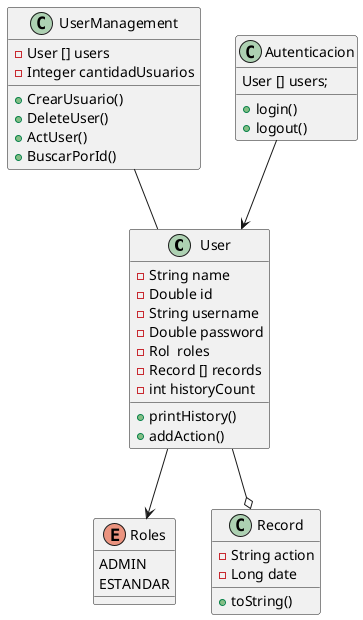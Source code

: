 @startuml

class User{
   - String name
   - Double id
   - String username
   - Double password
   - Rol  roles
   - Record [] records
   - int historyCount
   + printHistory()
   + addAction()



}
class UserManagement{
   - User [] users
   - Integer cantidadUsuarios
   + CrearUsuario()
   + DeleteUser()
   + ActUser()
   + BuscarPorId()
}
enum Roles{
    ADMIN
    ESTANDAR
}
class Record{
   - String action
   - Long date
   + toString()
}

class Autenticacion{
   User [] users;
   + login()
   + logout()
}

User --> Roles
User --o Record
Autenticacion --> User
UserManagement -- User




@enduml